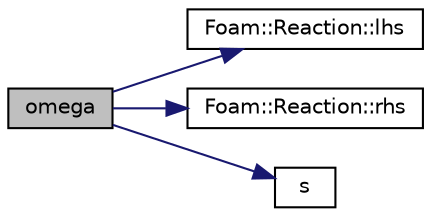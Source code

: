 digraph "omega"
{
  bgcolor="transparent";
  edge [fontname="Helvetica",fontsize="10",labelfontname="Helvetica",labelfontsize="10"];
  node [fontname="Helvetica",fontsize="10",shape=record];
  rankdir="LR";
  Node407 [label="omega",height=0.2,width=0.4,color="black", fillcolor="grey75", style="filled", fontcolor="black"];
  Node407 -> Node408 [color="midnightblue",fontsize="10",style="solid",fontname="Helvetica"];
  Node408 [label="Foam::Reaction::lhs",height=0.2,width=0.4,color="black",URL="$a31677.html#a6761a05de6d2e857d0187e5bd7ff6b61"];
  Node407 -> Node409 [color="midnightblue",fontsize="10",style="solid",fontname="Helvetica"];
  Node409 [label="Foam::Reaction::rhs",height=0.2,width=0.4,color="black",URL="$a31677.html#a1307353445aae5aae36cd5a86f3f64f0"];
  Node407 -> Node410 [color="midnightblue",fontsize="10",style="solid",fontname="Helvetica"];
  Node410 [label="s",height=0.2,width=0.4,color="black",URL="$a19343.html#abb9c4233033fad2ad0206cd4adad3b9f"];
}
